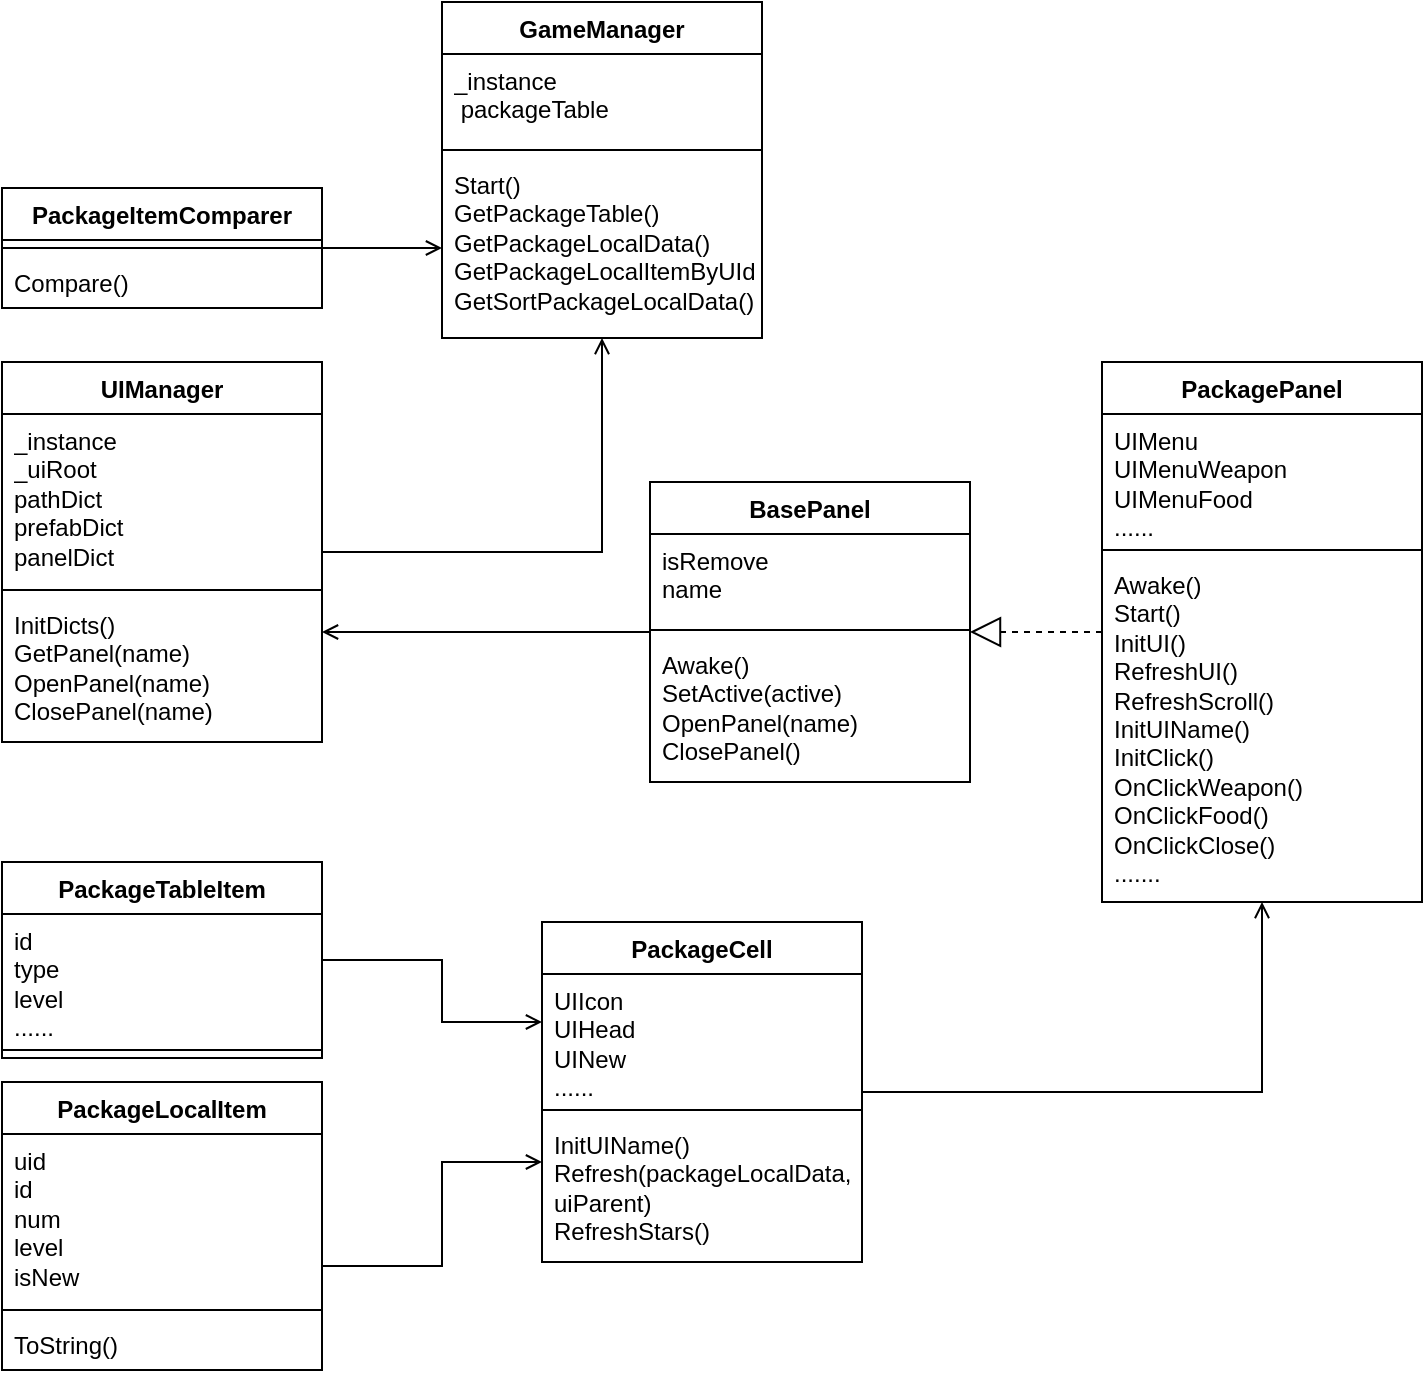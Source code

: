 <mxfile version="21.2.8" type="device">
  <diagram name="第 1 页" id="DHp4nI35nGQN2ZjaLXe1">
    <mxGraphModel dx="1219" dy="722" grid="0" gridSize="10" guides="1" tooltips="1" connect="1" arrows="1" fold="1" page="1" pageScale="1" pageWidth="827" pageHeight="1169" math="0" shadow="0">
      <root>
        <mxCell id="0" />
        <mxCell id="1" parent="0" />
        <mxCell id="kEtpjMoy7mVr4-4VITCX-1" value="GameManager" style="swimlane;fontStyle=1;align=center;verticalAlign=top;childLayout=stackLayout;horizontal=1;startSize=26;horizontalStack=0;resizeParent=1;resizeParentMax=0;resizeLast=0;collapsible=1;marginBottom=0;whiteSpace=wrap;html=1;" vertex="1" parent="1">
          <mxGeometry x="230" y="270" width="160" height="168" as="geometry" />
        </mxCell>
        <mxCell id="kEtpjMoy7mVr4-4VITCX-2" value="&lt;div&gt;_instance&lt;/div&gt;&lt;div&gt;&lt;span style=&quot;background-color: initial;&quot;&gt;&amp;nbsp;packageTable&lt;/span&gt;&lt;/div&gt;" style="text;strokeColor=none;fillColor=none;align=left;verticalAlign=top;spacingLeft=4;spacingRight=4;overflow=hidden;rotatable=0;points=[[0,0.5],[1,0.5]];portConstraint=eastwest;whiteSpace=wrap;html=1;" vertex="1" parent="kEtpjMoy7mVr4-4VITCX-1">
          <mxGeometry y="26" width="160" height="44" as="geometry" />
        </mxCell>
        <mxCell id="kEtpjMoy7mVr4-4VITCX-3" value="" style="line;strokeWidth=1;fillColor=none;align=left;verticalAlign=middle;spacingTop=-1;spacingLeft=3;spacingRight=3;rotatable=0;labelPosition=right;points=[];portConstraint=eastwest;strokeColor=inherit;" vertex="1" parent="kEtpjMoy7mVr4-4VITCX-1">
          <mxGeometry y="70" width="160" height="8" as="geometry" />
        </mxCell>
        <mxCell id="kEtpjMoy7mVr4-4VITCX-4" value="Start()&lt;br&gt;GetPackageTable()&lt;br&gt;GetPackageLocalData()&lt;br&gt;GetPackageLocalItemByUId(uid)&lt;br&gt;GetSortPackageLocalData()&lt;br&gt;" style="text;strokeColor=none;fillColor=none;align=left;verticalAlign=top;spacingLeft=4;spacingRight=4;overflow=hidden;rotatable=0;points=[[0,0.5],[1,0.5]];portConstraint=eastwest;whiteSpace=wrap;html=1;" vertex="1" parent="kEtpjMoy7mVr4-4VITCX-1">
          <mxGeometry y="78" width="160" height="90" as="geometry" />
        </mxCell>
        <mxCell id="kEtpjMoy7mVr4-4VITCX-6" value="PackageItemComparer" style="swimlane;fontStyle=1;align=center;verticalAlign=top;childLayout=stackLayout;horizontal=1;startSize=26;horizontalStack=0;resizeParent=1;resizeParentMax=0;resizeLast=0;collapsible=1;marginBottom=0;whiteSpace=wrap;html=1;" vertex="1" parent="1">
          <mxGeometry x="10" y="363" width="160" height="60" as="geometry" />
        </mxCell>
        <mxCell id="kEtpjMoy7mVr4-4VITCX-8" value="" style="line;strokeWidth=1;fillColor=none;align=left;verticalAlign=middle;spacingTop=-1;spacingLeft=3;spacingRight=3;rotatable=0;labelPosition=right;points=[];portConstraint=eastwest;strokeColor=inherit;" vertex="1" parent="kEtpjMoy7mVr4-4VITCX-6">
          <mxGeometry y="26" width="160" height="8" as="geometry" />
        </mxCell>
        <mxCell id="kEtpjMoy7mVr4-4VITCX-9" value="Compare()" style="text;strokeColor=none;fillColor=none;align=left;verticalAlign=top;spacingLeft=4;spacingRight=4;overflow=hidden;rotatable=0;points=[[0,0.5],[1,0.5]];portConstraint=eastwest;whiteSpace=wrap;html=1;" vertex="1" parent="kEtpjMoy7mVr4-4VITCX-6">
          <mxGeometry y="34" width="160" height="26" as="geometry" />
        </mxCell>
        <mxCell id="kEtpjMoy7mVr4-4VITCX-10" value="" style="endArrow=open;html=1;rounded=0;edgeStyle=orthogonalEdgeStyle;endFill=0;" edge="1" parent="1" source="kEtpjMoy7mVr4-4VITCX-6" target="kEtpjMoy7mVr4-4VITCX-4">
          <mxGeometry width="50" height="50" relative="1" as="geometry">
            <mxPoint x="390" y="440" as="sourcePoint" />
            <mxPoint x="440" y="390" as="targetPoint" />
          </mxGeometry>
        </mxCell>
        <mxCell id="kEtpjMoy7mVr4-4VITCX-15" value="UIManager" style="swimlane;fontStyle=1;align=center;verticalAlign=top;childLayout=stackLayout;horizontal=1;startSize=26;horizontalStack=0;resizeParent=1;resizeParentMax=0;resizeLast=0;collapsible=1;marginBottom=0;whiteSpace=wrap;html=1;" vertex="1" parent="1">
          <mxGeometry x="10" y="450" width="160" height="190" as="geometry" />
        </mxCell>
        <mxCell id="kEtpjMoy7mVr4-4VITCX-16" value="_instance&lt;br&gt;_uiRoot&lt;br&gt;pathDict&lt;br&gt;prefabDict&lt;br&gt;panelDict" style="text;strokeColor=none;fillColor=none;align=left;verticalAlign=top;spacingLeft=4;spacingRight=4;overflow=hidden;rotatable=0;points=[[0,0.5],[1,0.5]];portConstraint=eastwest;whiteSpace=wrap;html=1;" vertex="1" parent="kEtpjMoy7mVr4-4VITCX-15">
          <mxGeometry y="26" width="160" height="84" as="geometry" />
        </mxCell>
        <mxCell id="kEtpjMoy7mVr4-4VITCX-17" value="" style="line;strokeWidth=1;fillColor=none;align=left;verticalAlign=middle;spacingTop=-1;spacingLeft=3;spacingRight=3;rotatable=0;labelPosition=right;points=[];portConstraint=eastwest;strokeColor=inherit;" vertex="1" parent="kEtpjMoy7mVr4-4VITCX-15">
          <mxGeometry y="110" width="160" height="8" as="geometry" />
        </mxCell>
        <mxCell id="kEtpjMoy7mVr4-4VITCX-18" value="InitDicts()&lt;br&gt;GetPanel(name)&lt;br&gt;OpenPanel(name)&lt;br&gt;ClosePanel(name)" style="text;strokeColor=none;fillColor=none;align=left;verticalAlign=top;spacingLeft=4;spacingRight=4;overflow=hidden;rotatable=0;points=[[0,0.5],[1,0.5]];portConstraint=eastwest;whiteSpace=wrap;html=1;" vertex="1" parent="kEtpjMoy7mVr4-4VITCX-15">
          <mxGeometry y="118" width="160" height="72" as="geometry" />
        </mxCell>
        <mxCell id="kEtpjMoy7mVr4-4VITCX-19" value="BasePanel" style="swimlane;fontStyle=1;align=center;verticalAlign=top;childLayout=stackLayout;horizontal=1;startSize=26;horizontalStack=0;resizeParent=1;resizeParentMax=0;resizeLast=0;collapsible=1;marginBottom=0;whiteSpace=wrap;html=1;" vertex="1" parent="1">
          <mxGeometry x="334" y="510" width="160" height="150" as="geometry" />
        </mxCell>
        <mxCell id="kEtpjMoy7mVr4-4VITCX-20" value="&lt;div&gt;isRemove&lt;/div&gt;&lt;div&gt;&lt;span style=&quot;background-color: initial;&quot;&gt;name&lt;/span&gt;&lt;/div&gt;" style="text;strokeColor=none;fillColor=none;align=left;verticalAlign=top;spacingLeft=4;spacingRight=4;overflow=hidden;rotatable=0;points=[[0,0.5],[1,0.5]];portConstraint=eastwest;whiteSpace=wrap;html=1;" vertex="1" parent="kEtpjMoy7mVr4-4VITCX-19">
          <mxGeometry y="26" width="160" height="44" as="geometry" />
        </mxCell>
        <mxCell id="kEtpjMoy7mVr4-4VITCX-21" value="" style="line;strokeWidth=1;fillColor=none;align=left;verticalAlign=middle;spacingTop=-1;spacingLeft=3;spacingRight=3;rotatable=0;labelPosition=right;points=[];portConstraint=eastwest;strokeColor=inherit;" vertex="1" parent="kEtpjMoy7mVr4-4VITCX-19">
          <mxGeometry y="70" width="160" height="8" as="geometry" />
        </mxCell>
        <mxCell id="kEtpjMoy7mVr4-4VITCX-22" value="Awake()&lt;br&gt;SetActive(active)&lt;br&gt;OpenPanel(name)&lt;br&gt;ClosePanel()&lt;br&gt;" style="text;strokeColor=none;fillColor=none;align=left;verticalAlign=top;spacingLeft=4;spacingRight=4;overflow=hidden;rotatable=0;points=[[0,0.5],[1,0.5]];portConstraint=eastwest;whiteSpace=wrap;html=1;" vertex="1" parent="kEtpjMoy7mVr4-4VITCX-19">
          <mxGeometry y="78" width="160" height="72" as="geometry" />
        </mxCell>
        <mxCell id="kEtpjMoy7mVr4-4VITCX-23" value="" style="endArrow=open;html=1;rounded=0;edgeStyle=orthogonalEdgeStyle;endFill=0;" edge="1" parent="1" source="kEtpjMoy7mVr4-4VITCX-15" target="kEtpjMoy7mVr4-4VITCX-1">
          <mxGeometry width="50" height="50" relative="1" as="geometry">
            <mxPoint x="390" y="540" as="sourcePoint" />
            <mxPoint x="440" y="490" as="targetPoint" />
          </mxGeometry>
        </mxCell>
        <mxCell id="kEtpjMoy7mVr4-4VITCX-24" value="PackagePanel" style="swimlane;fontStyle=1;align=center;verticalAlign=top;childLayout=stackLayout;horizontal=1;startSize=26;horizontalStack=0;resizeParent=1;resizeParentMax=0;resizeLast=0;collapsible=1;marginBottom=0;whiteSpace=wrap;html=1;" vertex="1" parent="1">
          <mxGeometry x="560" y="450" width="160" height="270" as="geometry" />
        </mxCell>
        <mxCell id="kEtpjMoy7mVr4-4VITCX-25" value="&lt;div&gt;UIMenu&lt;/div&gt;&lt;div&gt;UIMenuWeapon&lt;/div&gt;&lt;div&gt;UIMenuFood&lt;/div&gt;&lt;div&gt;......&lt;/div&gt;" style="text;strokeColor=none;fillColor=none;align=left;verticalAlign=top;spacingLeft=4;spacingRight=4;overflow=hidden;rotatable=0;points=[[0,0.5],[1,0.5]];portConstraint=eastwest;whiteSpace=wrap;html=1;" vertex="1" parent="kEtpjMoy7mVr4-4VITCX-24">
          <mxGeometry y="26" width="160" height="64" as="geometry" />
        </mxCell>
        <mxCell id="kEtpjMoy7mVr4-4VITCX-26" value="" style="line;strokeWidth=1;fillColor=none;align=left;verticalAlign=middle;spacingTop=-1;spacingLeft=3;spacingRight=3;rotatable=0;labelPosition=right;points=[];portConstraint=eastwest;strokeColor=inherit;" vertex="1" parent="kEtpjMoy7mVr4-4VITCX-24">
          <mxGeometry y="90" width="160" height="8" as="geometry" />
        </mxCell>
        <mxCell id="kEtpjMoy7mVr4-4VITCX-27" value="Awake()&lt;br&gt;Start()&lt;br&gt;InitUI()&lt;br&gt;RefreshUI()&lt;br&gt;RefreshScroll()&lt;br&gt;InitUIName()&lt;br&gt;InitClick()&lt;br&gt;OnClickWeapon()&lt;br&gt;OnClickFood()&lt;br&gt;OnClickClose()&lt;br&gt;......." style="text;strokeColor=none;fillColor=none;align=left;verticalAlign=top;spacingLeft=4;spacingRight=4;overflow=hidden;rotatable=0;points=[[0,0.5],[1,0.5]];portConstraint=eastwest;whiteSpace=wrap;html=1;" vertex="1" parent="kEtpjMoy7mVr4-4VITCX-24">
          <mxGeometry y="98" width="160" height="172" as="geometry" />
        </mxCell>
        <mxCell id="kEtpjMoy7mVr4-4VITCX-28" value="" style="endArrow=block;html=1;rounded=0;endFill=0;dashed=1;startSize=6;strokeWidth=1;endSize=13;" edge="1" parent="1" source="kEtpjMoy7mVr4-4VITCX-24" target="kEtpjMoy7mVr4-4VITCX-19">
          <mxGeometry width="50" height="50" relative="1" as="geometry">
            <mxPoint x="390" y="540" as="sourcePoint" />
            <mxPoint x="440" y="490" as="targetPoint" />
          </mxGeometry>
        </mxCell>
        <mxCell id="kEtpjMoy7mVr4-4VITCX-29" value="" style="endArrow=open;html=1;rounded=0;endFill=0;edgeStyle=orthogonalEdgeStyle;" edge="1" parent="1" source="kEtpjMoy7mVr4-4VITCX-19" target="kEtpjMoy7mVr4-4VITCX-15">
          <mxGeometry width="50" height="50" relative="1" as="geometry">
            <mxPoint x="390" y="540" as="sourcePoint" />
            <mxPoint x="440" y="490" as="targetPoint" />
            <Array as="points">
              <mxPoint x="210" y="585" />
              <mxPoint x="210" y="585" />
            </Array>
          </mxGeometry>
        </mxCell>
        <mxCell id="kEtpjMoy7mVr4-4VITCX-30" value="PackageCell" style="swimlane;fontStyle=1;align=center;verticalAlign=top;childLayout=stackLayout;horizontal=1;startSize=26;horizontalStack=0;resizeParent=1;resizeParentMax=0;resizeLast=0;collapsible=1;marginBottom=0;whiteSpace=wrap;html=1;" vertex="1" parent="1">
          <mxGeometry x="280" y="730" width="160" height="170" as="geometry" />
        </mxCell>
        <mxCell id="kEtpjMoy7mVr4-4VITCX-31" value="&lt;div&gt;UIIcon&lt;/div&gt;&lt;div&gt;UIHead&lt;/div&gt;&lt;div&gt;UINew&lt;/div&gt;&lt;div&gt;......&lt;/div&gt;" style="text;strokeColor=none;fillColor=none;align=left;verticalAlign=top;spacingLeft=4;spacingRight=4;overflow=hidden;rotatable=0;points=[[0,0.5],[1,0.5]];portConstraint=eastwest;whiteSpace=wrap;html=1;" vertex="1" parent="kEtpjMoy7mVr4-4VITCX-30">
          <mxGeometry y="26" width="160" height="64" as="geometry" />
        </mxCell>
        <mxCell id="kEtpjMoy7mVr4-4VITCX-32" value="" style="line;strokeWidth=1;fillColor=none;align=left;verticalAlign=middle;spacingTop=-1;spacingLeft=3;spacingRight=3;rotatable=0;labelPosition=right;points=[];portConstraint=eastwest;strokeColor=inherit;" vertex="1" parent="kEtpjMoy7mVr4-4VITCX-30">
          <mxGeometry y="90" width="160" height="8" as="geometry" />
        </mxCell>
        <mxCell id="kEtpjMoy7mVr4-4VITCX-33" value="InitUIName()&lt;br&gt;Refresh(packageLocalData, uiParent)&lt;br&gt;RefreshStars()&lt;br&gt;" style="text;strokeColor=none;fillColor=none;align=left;verticalAlign=top;spacingLeft=4;spacingRight=4;overflow=hidden;rotatable=0;points=[[0,0.5],[1,0.5]];portConstraint=eastwest;whiteSpace=wrap;html=1;" vertex="1" parent="kEtpjMoy7mVr4-4VITCX-30">
          <mxGeometry y="98" width="160" height="72" as="geometry" />
        </mxCell>
        <mxCell id="kEtpjMoy7mVr4-4VITCX-34" value="PackageTableItem" style="swimlane;fontStyle=1;align=center;verticalAlign=top;childLayout=stackLayout;horizontal=1;startSize=26;horizontalStack=0;resizeParent=1;resizeParentMax=0;resizeLast=0;collapsible=1;marginBottom=0;whiteSpace=wrap;html=1;" vertex="1" parent="1">
          <mxGeometry x="10" y="700" width="160" height="98" as="geometry" />
        </mxCell>
        <mxCell id="kEtpjMoy7mVr4-4VITCX-35" value="&lt;div&gt;id&lt;/div&gt;&lt;div&gt;&lt;span style=&quot;background-color: initial;&quot;&gt;type&lt;/span&gt;&lt;/div&gt;&lt;div&gt;&lt;span style=&quot;background-color: initial;&quot;&gt;level&lt;/span&gt;&lt;/div&gt;&lt;div&gt;&lt;span style=&quot;background-color: initial;&quot;&gt;......&lt;/span&gt;&lt;/div&gt;" style="text;strokeColor=none;fillColor=none;align=left;verticalAlign=top;spacingLeft=4;spacingRight=4;overflow=hidden;rotatable=0;points=[[0,0.5],[1,0.5]];portConstraint=eastwest;whiteSpace=wrap;html=1;" vertex="1" parent="kEtpjMoy7mVr4-4VITCX-34">
          <mxGeometry y="26" width="160" height="64" as="geometry" />
        </mxCell>
        <mxCell id="kEtpjMoy7mVr4-4VITCX-36" value="" style="line;strokeWidth=1;fillColor=none;align=left;verticalAlign=middle;spacingTop=-1;spacingLeft=3;spacingRight=3;rotatable=0;labelPosition=right;points=[];portConstraint=eastwest;strokeColor=inherit;" vertex="1" parent="kEtpjMoy7mVr4-4VITCX-34">
          <mxGeometry y="90" width="160" height="8" as="geometry" />
        </mxCell>
        <mxCell id="kEtpjMoy7mVr4-4VITCX-38" value="PackageLocalItem" style="swimlane;fontStyle=1;align=center;verticalAlign=top;childLayout=stackLayout;horizontal=1;startSize=26;horizontalStack=0;resizeParent=1;resizeParentMax=0;resizeLast=0;collapsible=1;marginBottom=0;whiteSpace=wrap;html=1;" vertex="1" parent="1">
          <mxGeometry x="10" y="810" width="160" height="144" as="geometry" />
        </mxCell>
        <mxCell id="kEtpjMoy7mVr4-4VITCX-39" value="&lt;div&gt;uid&lt;/div&gt;&lt;div&gt;id&lt;/div&gt;&lt;div&gt;&lt;span style=&quot;background-color: initial;&quot;&gt;num&lt;/span&gt;&lt;/div&gt;&lt;div&gt;&lt;span style=&quot;background-color: initial;&quot;&gt;level&lt;/span&gt;&lt;/div&gt;&lt;div&gt;&lt;span style=&quot;background-color: initial;&quot;&gt;isNew&lt;/span&gt;&lt;/div&gt;" style="text;strokeColor=none;fillColor=none;align=left;verticalAlign=top;spacingLeft=4;spacingRight=4;overflow=hidden;rotatable=0;points=[[0,0.5],[1,0.5]];portConstraint=eastwest;whiteSpace=wrap;html=1;" vertex="1" parent="kEtpjMoy7mVr4-4VITCX-38">
          <mxGeometry y="26" width="160" height="84" as="geometry" />
        </mxCell>
        <mxCell id="kEtpjMoy7mVr4-4VITCX-40" value="" style="line;strokeWidth=1;fillColor=none;align=left;verticalAlign=middle;spacingTop=-1;spacingLeft=3;spacingRight=3;rotatable=0;labelPosition=right;points=[];portConstraint=eastwest;strokeColor=inherit;" vertex="1" parent="kEtpjMoy7mVr4-4VITCX-38">
          <mxGeometry y="110" width="160" height="8" as="geometry" />
        </mxCell>
        <mxCell id="kEtpjMoy7mVr4-4VITCX-41" value="ToString()" style="text;strokeColor=none;fillColor=none;align=left;verticalAlign=top;spacingLeft=4;spacingRight=4;overflow=hidden;rotatable=0;points=[[0,0.5],[1,0.5]];portConstraint=eastwest;whiteSpace=wrap;html=1;" vertex="1" parent="kEtpjMoy7mVr4-4VITCX-38">
          <mxGeometry y="118" width="160" height="26" as="geometry" />
        </mxCell>
        <mxCell id="kEtpjMoy7mVr4-4VITCX-42" value="" style="endArrow=open;html=1;rounded=0;edgeStyle=orthogonalEdgeStyle;endFill=0;" edge="1" parent="1" source="kEtpjMoy7mVr4-4VITCX-34" target="kEtpjMoy7mVr4-4VITCX-30">
          <mxGeometry width="50" height="50" relative="1" as="geometry">
            <mxPoint x="340" y="770" as="sourcePoint" />
            <mxPoint x="390" y="720" as="targetPoint" />
            <Array as="points">
              <mxPoint x="230" y="749" />
              <mxPoint x="230" y="780" />
            </Array>
          </mxGeometry>
        </mxCell>
        <mxCell id="kEtpjMoy7mVr4-4VITCX-43" value="" style="endArrow=open;html=1;rounded=0;edgeStyle=orthogonalEdgeStyle;endFill=0;" edge="1" parent="1" source="kEtpjMoy7mVr4-4VITCX-38" target="kEtpjMoy7mVr4-4VITCX-30">
          <mxGeometry width="50" height="50" relative="1" as="geometry">
            <mxPoint x="340" y="770" as="sourcePoint" />
            <mxPoint x="390" y="720" as="targetPoint" />
            <Array as="points">
              <mxPoint x="230" y="902" />
              <mxPoint x="230" y="850" />
            </Array>
          </mxGeometry>
        </mxCell>
        <mxCell id="kEtpjMoy7mVr4-4VITCX-44" value="" style="endArrow=open;html=1;rounded=0;edgeStyle=orthogonalEdgeStyle;endFill=0;" edge="1" parent="1" source="kEtpjMoy7mVr4-4VITCX-30" target="kEtpjMoy7mVr4-4VITCX-24">
          <mxGeometry width="50" height="50" relative="1" as="geometry">
            <mxPoint x="390" y="740" as="sourcePoint" />
            <mxPoint x="440" y="690" as="targetPoint" />
          </mxGeometry>
        </mxCell>
      </root>
    </mxGraphModel>
  </diagram>
</mxfile>
